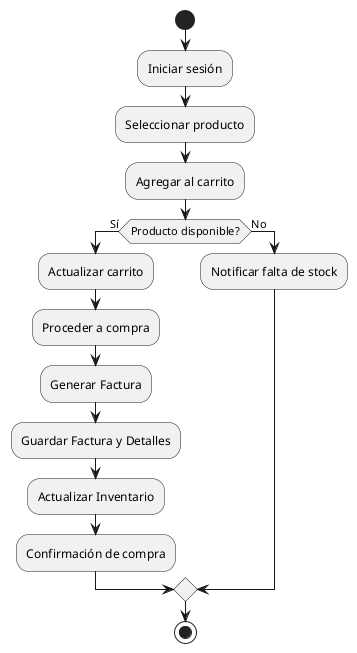 @startuml Diagrama De Actividad

start
:Iniciar sesión;
:Seleccionar producto;
:Agregar al carrito;
if (Producto disponible?) then (Sí)
  :Actualizar carrito;
  :Proceder a compra;
  :Generar Factura;
  :Guardar Factura y Detalles;
  :Actualizar Inventario;
  :Confirmación de compra;
else (No)
  :Notificar falta de stock;
endif
stop
@enduml